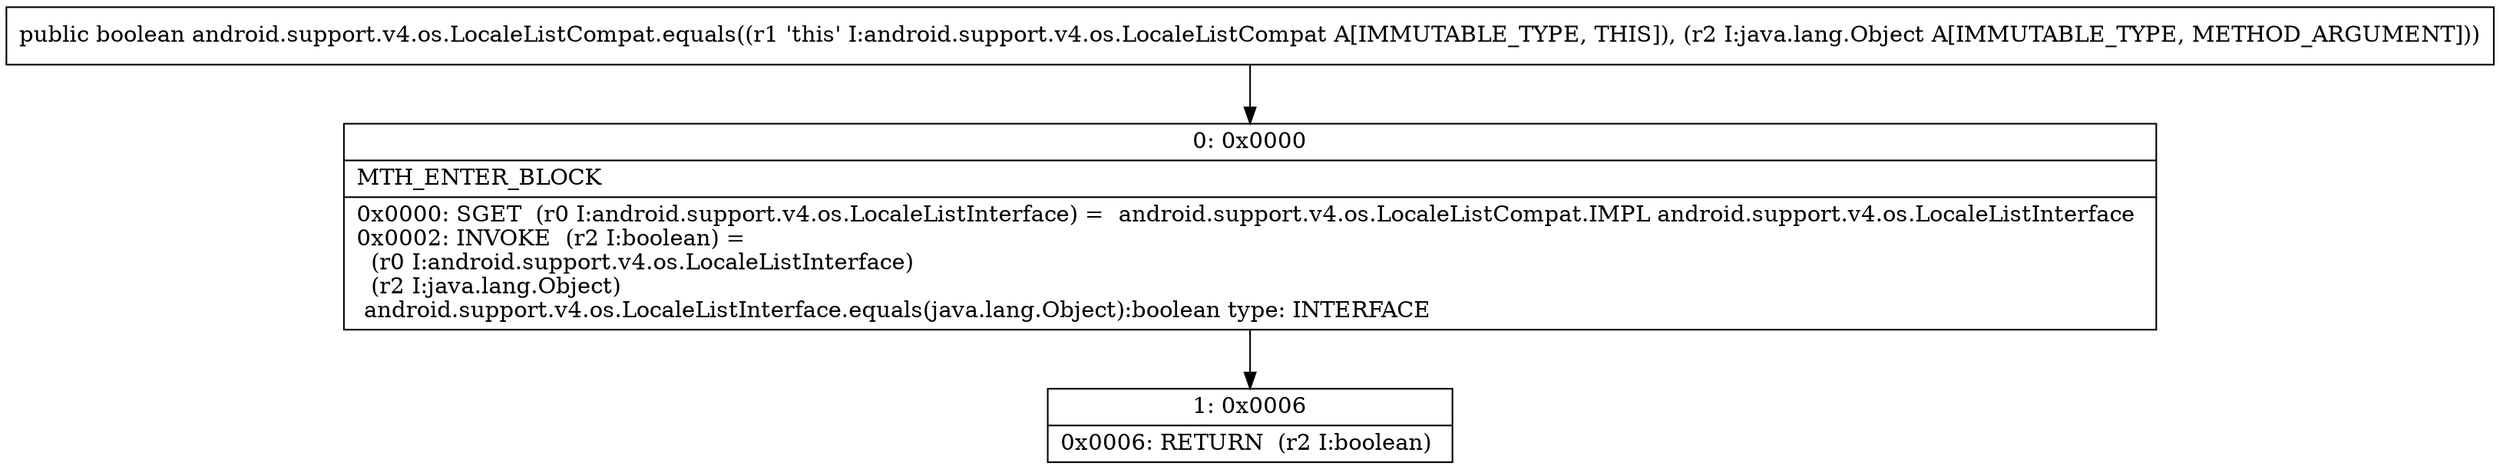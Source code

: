 digraph "CFG forandroid.support.v4.os.LocaleListCompat.equals(Ljava\/lang\/Object;)Z" {
Node_0 [shape=record,label="{0\:\ 0x0000|MTH_ENTER_BLOCK\l|0x0000: SGET  (r0 I:android.support.v4.os.LocaleListInterface) =  android.support.v4.os.LocaleListCompat.IMPL android.support.v4.os.LocaleListInterface \l0x0002: INVOKE  (r2 I:boolean) = \l  (r0 I:android.support.v4.os.LocaleListInterface)\l  (r2 I:java.lang.Object)\l android.support.v4.os.LocaleListInterface.equals(java.lang.Object):boolean type: INTERFACE \l}"];
Node_1 [shape=record,label="{1\:\ 0x0006|0x0006: RETURN  (r2 I:boolean) \l}"];
MethodNode[shape=record,label="{public boolean android.support.v4.os.LocaleListCompat.equals((r1 'this' I:android.support.v4.os.LocaleListCompat A[IMMUTABLE_TYPE, THIS]), (r2 I:java.lang.Object A[IMMUTABLE_TYPE, METHOD_ARGUMENT])) }"];
MethodNode -> Node_0;
Node_0 -> Node_1;
}

